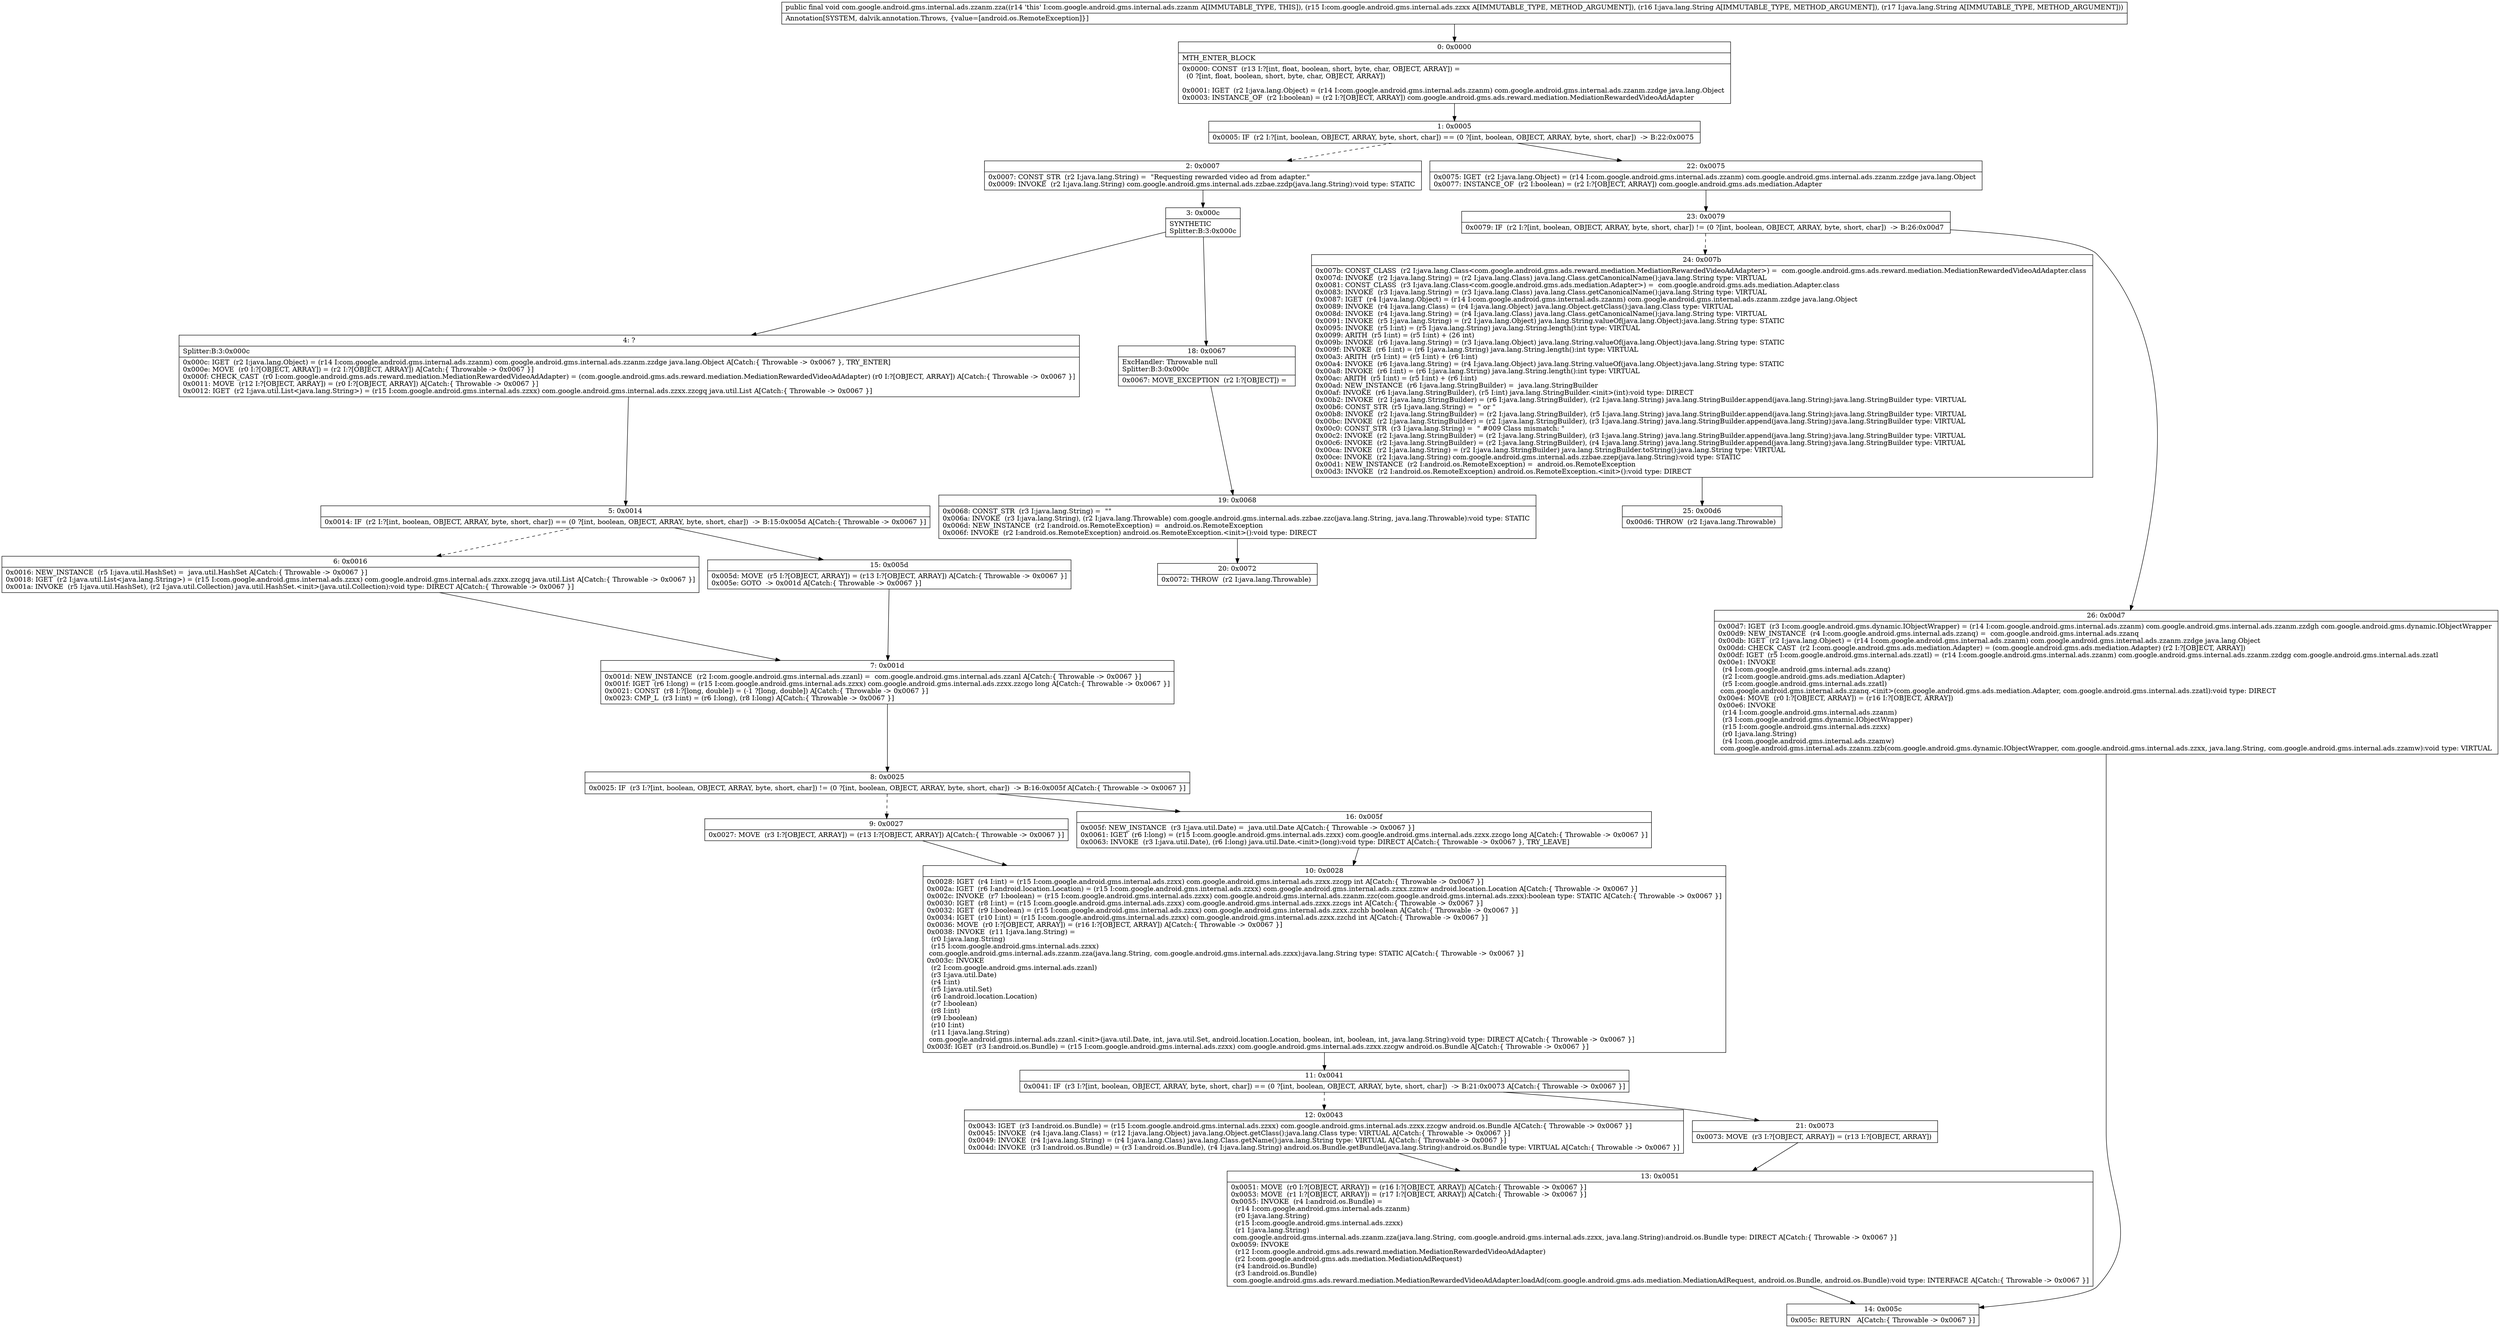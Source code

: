 digraph "CFG forcom.google.android.gms.internal.ads.zzanm.zza(Lcom\/google\/android\/gms\/internal\/ads\/zzxx;Ljava\/lang\/String;Ljava\/lang\/String;)V" {
Node_0 [shape=record,label="{0\:\ 0x0000|MTH_ENTER_BLOCK\l|0x0000: CONST  (r13 I:?[int, float, boolean, short, byte, char, OBJECT, ARRAY]) = \l  (0 ?[int, float, boolean, short, byte, char, OBJECT, ARRAY])\l \l0x0001: IGET  (r2 I:java.lang.Object) = (r14 I:com.google.android.gms.internal.ads.zzanm) com.google.android.gms.internal.ads.zzanm.zzdge java.lang.Object \l0x0003: INSTANCE_OF  (r2 I:boolean) = (r2 I:?[OBJECT, ARRAY]) com.google.android.gms.ads.reward.mediation.MediationRewardedVideoAdAdapter \l}"];
Node_1 [shape=record,label="{1\:\ 0x0005|0x0005: IF  (r2 I:?[int, boolean, OBJECT, ARRAY, byte, short, char]) == (0 ?[int, boolean, OBJECT, ARRAY, byte, short, char])  \-\> B:22:0x0075 \l}"];
Node_2 [shape=record,label="{2\:\ 0x0007|0x0007: CONST_STR  (r2 I:java.lang.String) =  \"Requesting rewarded video ad from adapter.\" \l0x0009: INVOKE  (r2 I:java.lang.String) com.google.android.gms.internal.ads.zzbae.zzdp(java.lang.String):void type: STATIC \l}"];
Node_3 [shape=record,label="{3\:\ 0x000c|SYNTHETIC\lSplitter:B:3:0x000c\l}"];
Node_4 [shape=record,label="{4\:\ ?|Splitter:B:3:0x000c\l|0x000c: IGET  (r2 I:java.lang.Object) = (r14 I:com.google.android.gms.internal.ads.zzanm) com.google.android.gms.internal.ads.zzanm.zzdge java.lang.Object A[Catch:\{ Throwable \-\> 0x0067 \}, TRY_ENTER]\l0x000e: MOVE  (r0 I:?[OBJECT, ARRAY]) = (r2 I:?[OBJECT, ARRAY]) A[Catch:\{ Throwable \-\> 0x0067 \}]\l0x000f: CHECK_CAST  (r0 I:com.google.android.gms.ads.reward.mediation.MediationRewardedVideoAdAdapter) = (com.google.android.gms.ads.reward.mediation.MediationRewardedVideoAdAdapter) (r0 I:?[OBJECT, ARRAY]) A[Catch:\{ Throwable \-\> 0x0067 \}]\l0x0011: MOVE  (r12 I:?[OBJECT, ARRAY]) = (r0 I:?[OBJECT, ARRAY]) A[Catch:\{ Throwable \-\> 0x0067 \}]\l0x0012: IGET  (r2 I:java.util.List\<java.lang.String\>) = (r15 I:com.google.android.gms.internal.ads.zzxx) com.google.android.gms.internal.ads.zzxx.zzcgq java.util.List A[Catch:\{ Throwable \-\> 0x0067 \}]\l}"];
Node_5 [shape=record,label="{5\:\ 0x0014|0x0014: IF  (r2 I:?[int, boolean, OBJECT, ARRAY, byte, short, char]) == (0 ?[int, boolean, OBJECT, ARRAY, byte, short, char])  \-\> B:15:0x005d A[Catch:\{ Throwable \-\> 0x0067 \}]\l}"];
Node_6 [shape=record,label="{6\:\ 0x0016|0x0016: NEW_INSTANCE  (r5 I:java.util.HashSet) =  java.util.HashSet A[Catch:\{ Throwable \-\> 0x0067 \}]\l0x0018: IGET  (r2 I:java.util.List\<java.lang.String\>) = (r15 I:com.google.android.gms.internal.ads.zzxx) com.google.android.gms.internal.ads.zzxx.zzcgq java.util.List A[Catch:\{ Throwable \-\> 0x0067 \}]\l0x001a: INVOKE  (r5 I:java.util.HashSet), (r2 I:java.util.Collection) java.util.HashSet.\<init\>(java.util.Collection):void type: DIRECT A[Catch:\{ Throwable \-\> 0x0067 \}]\l}"];
Node_7 [shape=record,label="{7\:\ 0x001d|0x001d: NEW_INSTANCE  (r2 I:com.google.android.gms.internal.ads.zzanl) =  com.google.android.gms.internal.ads.zzanl A[Catch:\{ Throwable \-\> 0x0067 \}]\l0x001f: IGET  (r6 I:long) = (r15 I:com.google.android.gms.internal.ads.zzxx) com.google.android.gms.internal.ads.zzxx.zzcgo long A[Catch:\{ Throwable \-\> 0x0067 \}]\l0x0021: CONST  (r8 I:?[long, double]) = (\-1 ?[long, double]) A[Catch:\{ Throwable \-\> 0x0067 \}]\l0x0023: CMP_L  (r3 I:int) = (r6 I:long), (r8 I:long) A[Catch:\{ Throwable \-\> 0x0067 \}]\l}"];
Node_8 [shape=record,label="{8\:\ 0x0025|0x0025: IF  (r3 I:?[int, boolean, OBJECT, ARRAY, byte, short, char]) != (0 ?[int, boolean, OBJECT, ARRAY, byte, short, char])  \-\> B:16:0x005f A[Catch:\{ Throwable \-\> 0x0067 \}]\l}"];
Node_9 [shape=record,label="{9\:\ 0x0027|0x0027: MOVE  (r3 I:?[OBJECT, ARRAY]) = (r13 I:?[OBJECT, ARRAY]) A[Catch:\{ Throwable \-\> 0x0067 \}]\l}"];
Node_10 [shape=record,label="{10\:\ 0x0028|0x0028: IGET  (r4 I:int) = (r15 I:com.google.android.gms.internal.ads.zzxx) com.google.android.gms.internal.ads.zzxx.zzcgp int A[Catch:\{ Throwable \-\> 0x0067 \}]\l0x002a: IGET  (r6 I:android.location.Location) = (r15 I:com.google.android.gms.internal.ads.zzxx) com.google.android.gms.internal.ads.zzxx.zzmw android.location.Location A[Catch:\{ Throwable \-\> 0x0067 \}]\l0x002c: INVOKE  (r7 I:boolean) = (r15 I:com.google.android.gms.internal.ads.zzxx) com.google.android.gms.internal.ads.zzanm.zzc(com.google.android.gms.internal.ads.zzxx):boolean type: STATIC A[Catch:\{ Throwable \-\> 0x0067 \}]\l0x0030: IGET  (r8 I:int) = (r15 I:com.google.android.gms.internal.ads.zzxx) com.google.android.gms.internal.ads.zzxx.zzcgs int A[Catch:\{ Throwable \-\> 0x0067 \}]\l0x0032: IGET  (r9 I:boolean) = (r15 I:com.google.android.gms.internal.ads.zzxx) com.google.android.gms.internal.ads.zzxx.zzchb boolean A[Catch:\{ Throwable \-\> 0x0067 \}]\l0x0034: IGET  (r10 I:int) = (r15 I:com.google.android.gms.internal.ads.zzxx) com.google.android.gms.internal.ads.zzxx.zzchd int A[Catch:\{ Throwable \-\> 0x0067 \}]\l0x0036: MOVE  (r0 I:?[OBJECT, ARRAY]) = (r16 I:?[OBJECT, ARRAY]) A[Catch:\{ Throwable \-\> 0x0067 \}]\l0x0038: INVOKE  (r11 I:java.lang.String) = \l  (r0 I:java.lang.String)\l  (r15 I:com.google.android.gms.internal.ads.zzxx)\l com.google.android.gms.internal.ads.zzanm.zza(java.lang.String, com.google.android.gms.internal.ads.zzxx):java.lang.String type: STATIC A[Catch:\{ Throwable \-\> 0x0067 \}]\l0x003c: INVOKE  \l  (r2 I:com.google.android.gms.internal.ads.zzanl)\l  (r3 I:java.util.Date)\l  (r4 I:int)\l  (r5 I:java.util.Set)\l  (r6 I:android.location.Location)\l  (r7 I:boolean)\l  (r8 I:int)\l  (r9 I:boolean)\l  (r10 I:int)\l  (r11 I:java.lang.String)\l com.google.android.gms.internal.ads.zzanl.\<init\>(java.util.Date, int, java.util.Set, android.location.Location, boolean, int, boolean, int, java.lang.String):void type: DIRECT A[Catch:\{ Throwable \-\> 0x0067 \}]\l0x003f: IGET  (r3 I:android.os.Bundle) = (r15 I:com.google.android.gms.internal.ads.zzxx) com.google.android.gms.internal.ads.zzxx.zzcgw android.os.Bundle A[Catch:\{ Throwable \-\> 0x0067 \}]\l}"];
Node_11 [shape=record,label="{11\:\ 0x0041|0x0041: IF  (r3 I:?[int, boolean, OBJECT, ARRAY, byte, short, char]) == (0 ?[int, boolean, OBJECT, ARRAY, byte, short, char])  \-\> B:21:0x0073 A[Catch:\{ Throwable \-\> 0x0067 \}]\l}"];
Node_12 [shape=record,label="{12\:\ 0x0043|0x0043: IGET  (r3 I:android.os.Bundle) = (r15 I:com.google.android.gms.internal.ads.zzxx) com.google.android.gms.internal.ads.zzxx.zzcgw android.os.Bundle A[Catch:\{ Throwable \-\> 0x0067 \}]\l0x0045: INVOKE  (r4 I:java.lang.Class) = (r12 I:java.lang.Object) java.lang.Object.getClass():java.lang.Class type: VIRTUAL A[Catch:\{ Throwable \-\> 0x0067 \}]\l0x0049: INVOKE  (r4 I:java.lang.String) = (r4 I:java.lang.Class) java.lang.Class.getName():java.lang.String type: VIRTUAL A[Catch:\{ Throwable \-\> 0x0067 \}]\l0x004d: INVOKE  (r3 I:android.os.Bundle) = (r3 I:android.os.Bundle), (r4 I:java.lang.String) android.os.Bundle.getBundle(java.lang.String):android.os.Bundle type: VIRTUAL A[Catch:\{ Throwable \-\> 0x0067 \}]\l}"];
Node_13 [shape=record,label="{13\:\ 0x0051|0x0051: MOVE  (r0 I:?[OBJECT, ARRAY]) = (r16 I:?[OBJECT, ARRAY]) A[Catch:\{ Throwable \-\> 0x0067 \}]\l0x0053: MOVE  (r1 I:?[OBJECT, ARRAY]) = (r17 I:?[OBJECT, ARRAY]) A[Catch:\{ Throwable \-\> 0x0067 \}]\l0x0055: INVOKE  (r4 I:android.os.Bundle) = \l  (r14 I:com.google.android.gms.internal.ads.zzanm)\l  (r0 I:java.lang.String)\l  (r15 I:com.google.android.gms.internal.ads.zzxx)\l  (r1 I:java.lang.String)\l com.google.android.gms.internal.ads.zzanm.zza(java.lang.String, com.google.android.gms.internal.ads.zzxx, java.lang.String):android.os.Bundle type: DIRECT A[Catch:\{ Throwable \-\> 0x0067 \}]\l0x0059: INVOKE  \l  (r12 I:com.google.android.gms.ads.reward.mediation.MediationRewardedVideoAdAdapter)\l  (r2 I:com.google.android.gms.ads.mediation.MediationAdRequest)\l  (r4 I:android.os.Bundle)\l  (r3 I:android.os.Bundle)\l com.google.android.gms.ads.reward.mediation.MediationRewardedVideoAdAdapter.loadAd(com.google.android.gms.ads.mediation.MediationAdRequest, android.os.Bundle, android.os.Bundle):void type: INTERFACE A[Catch:\{ Throwable \-\> 0x0067 \}]\l}"];
Node_14 [shape=record,label="{14\:\ 0x005c|0x005c: RETURN   A[Catch:\{ Throwable \-\> 0x0067 \}]\l}"];
Node_15 [shape=record,label="{15\:\ 0x005d|0x005d: MOVE  (r5 I:?[OBJECT, ARRAY]) = (r13 I:?[OBJECT, ARRAY]) A[Catch:\{ Throwable \-\> 0x0067 \}]\l0x005e: GOTO  \-\> 0x001d A[Catch:\{ Throwable \-\> 0x0067 \}]\l}"];
Node_16 [shape=record,label="{16\:\ 0x005f|0x005f: NEW_INSTANCE  (r3 I:java.util.Date) =  java.util.Date A[Catch:\{ Throwable \-\> 0x0067 \}]\l0x0061: IGET  (r6 I:long) = (r15 I:com.google.android.gms.internal.ads.zzxx) com.google.android.gms.internal.ads.zzxx.zzcgo long A[Catch:\{ Throwable \-\> 0x0067 \}]\l0x0063: INVOKE  (r3 I:java.util.Date), (r6 I:long) java.util.Date.\<init\>(long):void type: DIRECT A[Catch:\{ Throwable \-\> 0x0067 \}, TRY_LEAVE]\l}"];
Node_18 [shape=record,label="{18\:\ 0x0067|ExcHandler: Throwable null\lSplitter:B:3:0x000c\l|0x0067: MOVE_EXCEPTION  (r2 I:?[OBJECT]) =  \l}"];
Node_19 [shape=record,label="{19\:\ 0x0068|0x0068: CONST_STR  (r3 I:java.lang.String) =  \"\" \l0x006a: INVOKE  (r3 I:java.lang.String), (r2 I:java.lang.Throwable) com.google.android.gms.internal.ads.zzbae.zzc(java.lang.String, java.lang.Throwable):void type: STATIC \l0x006d: NEW_INSTANCE  (r2 I:android.os.RemoteException) =  android.os.RemoteException \l0x006f: INVOKE  (r2 I:android.os.RemoteException) android.os.RemoteException.\<init\>():void type: DIRECT \l}"];
Node_20 [shape=record,label="{20\:\ 0x0072|0x0072: THROW  (r2 I:java.lang.Throwable) \l}"];
Node_21 [shape=record,label="{21\:\ 0x0073|0x0073: MOVE  (r3 I:?[OBJECT, ARRAY]) = (r13 I:?[OBJECT, ARRAY]) \l}"];
Node_22 [shape=record,label="{22\:\ 0x0075|0x0075: IGET  (r2 I:java.lang.Object) = (r14 I:com.google.android.gms.internal.ads.zzanm) com.google.android.gms.internal.ads.zzanm.zzdge java.lang.Object \l0x0077: INSTANCE_OF  (r2 I:boolean) = (r2 I:?[OBJECT, ARRAY]) com.google.android.gms.ads.mediation.Adapter \l}"];
Node_23 [shape=record,label="{23\:\ 0x0079|0x0079: IF  (r2 I:?[int, boolean, OBJECT, ARRAY, byte, short, char]) != (0 ?[int, boolean, OBJECT, ARRAY, byte, short, char])  \-\> B:26:0x00d7 \l}"];
Node_24 [shape=record,label="{24\:\ 0x007b|0x007b: CONST_CLASS  (r2 I:java.lang.Class\<com.google.android.gms.ads.reward.mediation.MediationRewardedVideoAdAdapter\>) =  com.google.android.gms.ads.reward.mediation.MediationRewardedVideoAdAdapter.class \l0x007d: INVOKE  (r2 I:java.lang.String) = (r2 I:java.lang.Class) java.lang.Class.getCanonicalName():java.lang.String type: VIRTUAL \l0x0081: CONST_CLASS  (r3 I:java.lang.Class\<com.google.android.gms.ads.mediation.Adapter\>) =  com.google.android.gms.ads.mediation.Adapter.class \l0x0083: INVOKE  (r3 I:java.lang.String) = (r3 I:java.lang.Class) java.lang.Class.getCanonicalName():java.lang.String type: VIRTUAL \l0x0087: IGET  (r4 I:java.lang.Object) = (r14 I:com.google.android.gms.internal.ads.zzanm) com.google.android.gms.internal.ads.zzanm.zzdge java.lang.Object \l0x0089: INVOKE  (r4 I:java.lang.Class) = (r4 I:java.lang.Object) java.lang.Object.getClass():java.lang.Class type: VIRTUAL \l0x008d: INVOKE  (r4 I:java.lang.String) = (r4 I:java.lang.Class) java.lang.Class.getCanonicalName():java.lang.String type: VIRTUAL \l0x0091: INVOKE  (r5 I:java.lang.String) = (r2 I:java.lang.Object) java.lang.String.valueOf(java.lang.Object):java.lang.String type: STATIC \l0x0095: INVOKE  (r5 I:int) = (r5 I:java.lang.String) java.lang.String.length():int type: VIRTUAL \l0x0099: ARITH  (r5 I:int) = (r5 I:int) + (26 int) \l0x009b: INVOKE  (r6 I:java.lang.String) = (r3 I:java.lang.Object) java.lang.String.valueOf(java.lang.Object):java.lang.String type: STATIC \l0x009f: INVOKE  (r6 I:int) = (r6 I:java.lang.String) java.lang.String.length():int type: VIRTUAL \l0x00a3: ARITH  (r5 I:int) = (r5 I:int) + (r6 I:int) \l0x00a4: INVOKE  (r6 I:java.lang.String) = (r4 I:java.lang.Object) java.lang.String.valueOf(java.lang.Object):java.lang.String type: STATIC \l0x00a8: INVOKE  (r6 I:int) = (r6 I:java.lang.String) java.lang.String.length():int type: VIRTUAL \l0x00ac: ARITH  (r5 I:int) = (r5 I:int) + (r6 I:int) \l0x00ad: NEW_INSTANCE  (r6 I:java.lang.StringBuilder) =  java.lang.StringBuilder \l0x00af: INVOKE  (r6 I:java.lang.StringBuilder), (r5 I:int) java.lang.StringBuilder.\<init\>(int):void type: DIRECT \l0x00b2: INVOKE  (r2 I:java.lang.StringBuilder) = (r6 I:java.lang.StringBuilder), (r2 I:java.lang.String) java.lang.StringBuilder.append(java.lang.String):java.lang.StringBuilder type: VIRTUAL \l0x00b6: CONST_STR  (r5 I:java.lang.String) =  \" or \" \l0x00b8: INVOKE  (r2 I:java.lang.StringBuilder) = (r2 I:java.lang.StringBuilder), (r5 I:java.lang.String) java.lang.StringBuilder.append(java.lang.String):java.lang.StringBuilder type: VIRTUAL \l0x00bc: INVOKE  (r2 I:java.lang.StringBuilder) = (r2 I:java.lang.StringBuilder), (r3 I:java.lang.String) java.lang.StringBuilder.append(java.lang.String):java.lang.StringBuilder type: VIRTUAL \l0x00c0: CONST_STR  (r3 I:java.lang.String) =  \" #009 Class mismatch: \" \l0x00c2: INVOKE  (r2 I:java.lang.StringBuilder) = (r2 I:java.lang.StringBuilder), (r3 I:java.lang.String) java.lang.StringBuilder.append(java.lang.String):java.lang.StringBuilder type: VIRTUAL \l0x00c6: INVOKE  (r2 I:java.lang.StringBuilder) = (r2 I:java.lang.StringBuilder), (r4 I:java.lang.String) java.lang.StringBuilder.append(java.lang.String):java.lang.StringBuilder type: VIRTUAL \l0x00ca: INVOKE  (r2 I:java.lang.String) = (r2 I:java.lang.StringBuilder) java.lang.StringBuilder.toString():java.lang.String type: VIRTUAL \l0x00ce: INVOKE  (r2 I:java.lang.String) com.google.android.gms.internal.ads.zzbae.zzep(java.lang.String):void type: STATIC \l0x00d1: NEW_INSTANCE  (r2 I:android.os.RemoteException) =  android.os.RemoteException \l0x00d3: INVOKE  (r2 I:android.os.RemoteException) android.os.RemoteException.\<init\>():void type: DIRECT \l}"];
Node_25 [shape=record,label="{25\:\ 0x00d6|0x00d6: THROW  (r2 I:java.lang.Throwable) \l}"];
Node_26 [shape=record,label="{26\:\ 0x00d7|0x00d7: IGET  (r3 I:com.google.android.gms.dynamic.IObjectWrapper) = (r14 I:com.google.android.gms.internal.ads.zzanm) com.google.android.gms.internal.ads.zzanm.zzdgh com.google.android.gms.dynamic.IObjectWrapper \l0x00d9: NEW_INSTANCE  (r4 I:com.google.android.gms.internal.ads.zzanq) =  com.google.android.gms.internal.ads.zzanq \l0x00db: IGET  (r2 I:java.lang.Object) = (r14 I:com.google.android.gms.internal.ads.zzanm) com.google.android.gms.internal.ads.zzanm.zzdge java.lang.Object \l0x00dd: CHECK_CAST  (r2 I:com.google.android.gms.ads.mediation.Adapter) = (com.google.android.gms.ads.mediation.Adapter) (r2 I:?[OBJECT, ARRAY]) \l0x00df: IGET  (r5 I:com.google.android.gms.internal.ads.zzatl) = (r14 I:com.google.android.gms.internal.ads.zzanm) com.google.android.gms.internal.ads.zzanm.zzdgg com.google.android.gms.internal.ads.zzatl \l0x00e1: INVOKE  \l  (r4 I:com.google.android.gms.internal.ads.zzanq)\l  (r2 I:com.google.android.gms.ads.mediation.Adapter)\l  (r5 I:com.google.android.gms.internal.ads.zzatl)\l com.google.android.gms.internal.ads.zzanq.\<init\>(com.google.android.gms.ads.mediation.Adapter, com.google.android.gms.internal.ads.zzatl):void type: DIRECT \l0x00e4: MOVE  (r0 I:?[OBJECT, ARRAY]) = (r16 I:?[OBJECT, ARRAY]) \l0x00e6: INVOKE  \l  (r14 I:com.google.android.gms.internal.ads.zzanm)\l  (r3 I:com.google.android.gms.dynamic.IObjectWrapper)\l  (r15 I:com.google.android.gms.internal.ads.zzxx)\l  (r0 I:java.lang.String)\l  (r4 I:com.google.android.gms.internal.ads.zzamw)\l com.google.android.gms.internal.ads.zzanm.zzb(com.google.android.gms.dynamic.IObjectWrapper, com.google.android.gms.internal.ads.zzxx, java.lang.String, com.google.android.gms.internal.ads.zzamw):void type: VIRTUAL \l}"];
MethodNode[shape=record,label="{public final void com.google.android.gms.internal.ads.zzanm.zza((r14 'this' I:com.google.android.gms.internal.ads.zzanm A[IMMUTABLE_TYPE, THIS]), (r15 I:com.google.android.gms.internal.ads.zzxx A[IMMUTABLE_TYPE, METHOD_ARGUMENT]), (r16 I:java.lang.String A[IMMUTABLE_TYPE, METHOD_ARGUMENT]), (r17 I:java.lang.String A[IMMUTABLE_TYPE, METHOD_ARGUMENT]))  | Annotation[SYSTEM, dalvik.annotation.Throws, \{value=[android.os.RemoteException]\}]\l}"];
MethodNode -> Node_0;
Node_0 -> Node_1;
Node_1 -> Node_2[style=dashed];
Node_1 -> Node_22;
Node_2 -> Node_3;
Node_3 -> Node_4;
Node_3 -> Node_18;
Node_4 -> Node_5;
Node_5 -> Node_6[style=dashed];
Node_5 -> Node_15;
Node_6 -> Node_7;
Node_7 -> Node_8;
Node_8 -> Node_9[style=dashed];
Node_8 -> Node_16;
Node_9 -> Node_10;
Node_10 -> Node_11;
Node_11 -> Node_12[style=dashed];
Node_11 -> Node_21;
Node_12 -> Node_13;
Node_13 -> Node_14;
Node_15 -> Node_7;
Node_16 -> Node_10;
Node_18 -> Node_19;
Node_19 -> Node_20;
Node_21 -> Node_13;
Node_22 -> Node_23;
Node_23 -> Node_24[style=dashed];
Node_23 -> Node_26;
Node_24 -> Node_25;
Node_26 -> Node_14;
}

